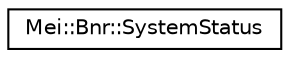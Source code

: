 digraph "Graphical Class Hierarchy"
{
  edge [fontname="Helvetica",fontsize="10",labelfontname="Helvetica",labelfontsize="10"];
  node [fontname="Helvetica",fontsize="10",shape=record];
  rankdir="LR";
  Node1 [label="Mei::Bnr::SystemStatus",height=0.2,width=0.4,color="black", fillcolor="white", style="filled",URL="$a00178.html",tooltip="SystemStatus "];
}
